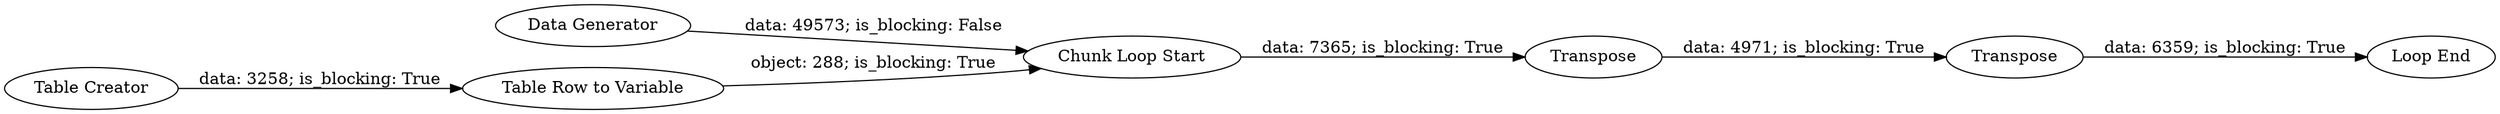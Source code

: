 digraph {
	"-478145922597144282_8" [label=Transpose]
	"-478145922597144282_4" [label="Table Creator"]
	"-478145922597144282_3" [label="Data Generator"]
	"-478145922597144282_1" [label="Chunk Loop Start"]
	"-478145922597144282_5" [label="Table Row to Variable"]
	"-478145922597144282_7" [label=Transpose]
	"-478145922597144282_6" [label="Loop End"]
	"-478145922597144282_3" -> "-478145922597144282_1" [label="data: 49573; is_blocking: False"]
	"-478145922597144282_1" -> "-478145922597144282_7" [label="data: 7365; is_blocking: True"]
	"-478145922597144282_5" -> "-478145922597144282_1" [label="object: 288; is_blocking: True"]
	"-478145922597144282_7" -> "-478145922597144282_8" [label="data: 4971; is_blocking: True"]
	"-478145922597144282_4" -> "-478145922597144282_5" [label="data: 3258; is_blocking: True"]
	"-478145922597144282_8" -> "-478145922597144282_6" [label="data: 6359; is_blocking: True"]
	rankdir=LR
}
